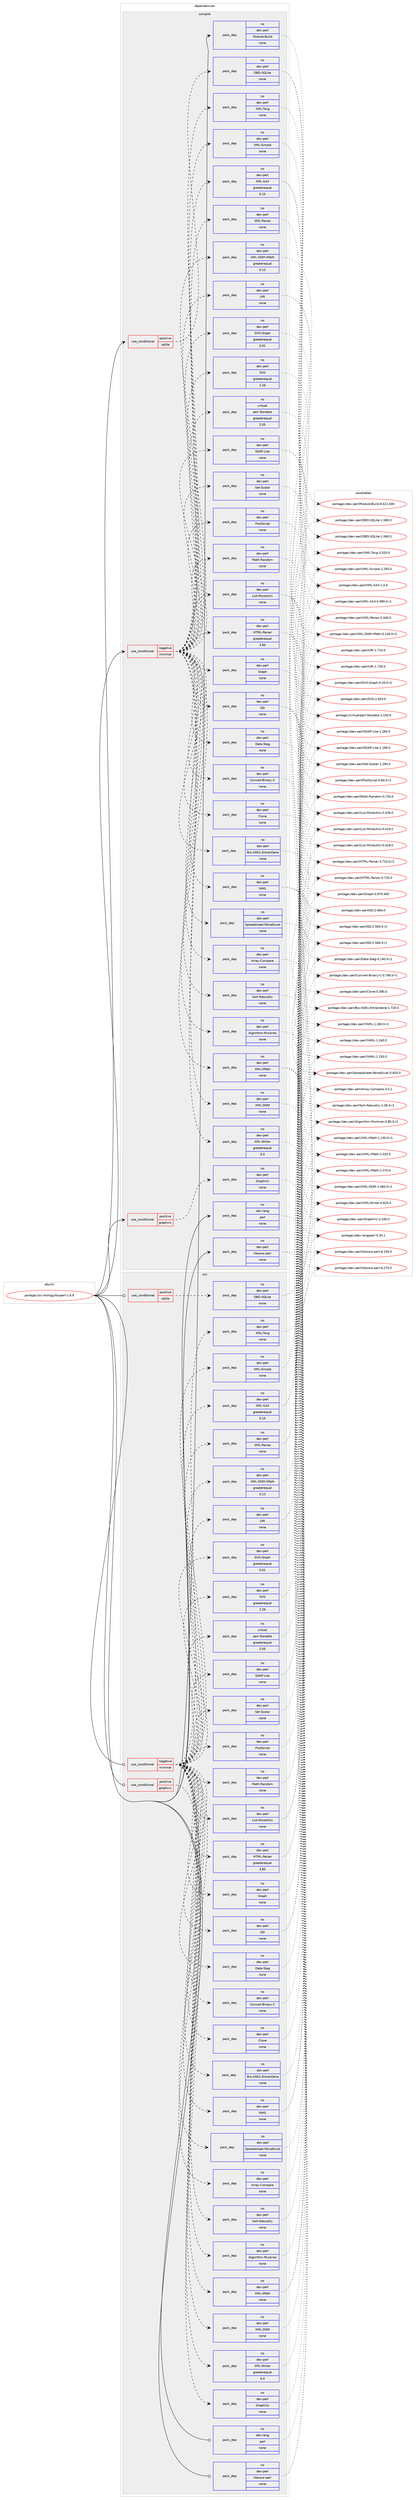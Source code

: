 digraph prolog {

# *************
# Graph options
# *************

newrank=true;
concentrate=true;
compound=true;
graph [rankdir=LR,fontname=Helvetica,fontsize=10,ranksep=1.5];#, ranksep=2.5, nodesep=0.2];
edge  [arrowhead=vee];
node  [fontname=Helvetica,fontsize=10];

# **********
# The ebuild
# **********

subgraph cluster_leftcol {
color=gray;
rank=same;
label=<<i>ebuild</i>>;
id [label="portage://sci-biology/bioperl-1.6.9", color=red, width=4, href="../sci-biology/bioperl-1.6.9.svg"];
}

# ****************
# The dependencies
# ****************

subgraph cluster_midcol {
color=gray;
label=<<i>dependencies</i>>;
subgraph cluster_compile {
fillcolor="#eeeeee";
style=filled;
label=<<i>compile</i>>;
subgraph cond8008 {
dependency44422 [label=<<TABLE BORDER="0" CELLBORDER="1" CELLSPACING="0" CELLPADDING="4"><TR><TD ROWSPAN="3" CELLPADDING="10">use_conditional</TD></TR><TR><TD>negative</TD></TR><TR><TD>minimal</TD></TR></TABLE>>, shape=none, color=red];
subgraph pack35465 {
dependency44423 [label=<<TABLE BORDER="0" CELLBORDER="1" CELLSPACING="0" CELLPADDING="4" WIDTH="220"><TR><TD ROWSPAN="6" CELLPADDING="30">pack_dep</TD></TR><TR><TD WIDTH="110">no</TD></TR><TR><TD>dev-perl</TD></TR><TR><TD>Algorithm-Munkres</TD></TR><TR><TD>none</TD></TR><TR><TD></TD></TR></TABLE>>, shape=none, color=blue];
}
dependency44422:e -> dependency44423:w [weight=20,style="dashed",arrowhead="vee"];
subgraph pack35466 {
dependency44424 [label=<<TABLE BORDER="0" CELLBORDER="1" CELLSPACING="0" CELLPADDING="4" WIDTH="220"><TR><TD ROWSPAN="6" CELLPADDING="30">pack_dep</TD></TR><TR><TD WIDTH="110">no</TD></TR><TR><TD>dev-perl</TD></TR><TR><TD>Array-Compare</TD></TR><TR><TD>none</TD></TR><TR><TD></TD></TR></TABLE>>, shape=none, color=blue];
}
dependency44422:e -> dependency44424:w [weight=20,style="dashed",arrowhead="vee"];
subgraph pack35467 {
dependency44425 [label=<<TABLE BORDER="0" CELLBORDER="1" CELLSPACING="0" CELLPADDING="4" WIDTH="220"><TR><TD ROWSPAN="6" CELLPADDING="30">pack_dep</TD></TR><TR><TD WIDTH="110">no</TD></TR><TR><TD>dev-perl</TD></TR><TR><TD>YAML</TD></TR><TR><TD>none</TD></TR><TR><TD></TD></TR></TABLE>>, shape=none, color=blue];
}
dependency44422:e -> dependency44425:w [weight=20,style="dashed",arrowhead="vee"];
subgraph pack35468 {
dependency44426 [label=<<TABLE BORDER="0" CELLBORDER="1" CELLSPACING="0" CELLPADDING="4" WIDTH="220"><TR><TD ROWSPAN="6" CELLPADDING="30">pack_dep</TD></TR><TR><TD WIDTH="110">no</TD></TR><TR><TD>dev-perl</TD></TR><TR><TD>Bio-ASN1-EntrezGene</TD></TR><TR><TD>none</TD></TR><TR><TD></TD></TR></TABLE>>, shape=none, color=blue];
}
dependency44422:e -> dependency44426:w [weight=20,style="dashed",arrowhead="vee"];
subgraph pack35469 {
dependency44427 [label=<<TABLE BORDER="0" CELLBORDER="1" CELLSPACING="0" CELLPADDING="4" WIDTH="220"><TR><TD ROWSPAN="6" CELLPADDING="30">pack_dep</TD></TR><TR><TD WIDTH="110">no</TD></TR><TR><TD>dev-perl</TD></TR><TR><TD>Clone</TD></TR><TR><TD>none</TD></TR><TR><TD></TD></TR></TABLE>>, shape=none, color=blue];
}
dependency44422:e -> dependency44427:w [weight=20,style="dashed",arrowhead="vee"];
subgraph pack35470 {
dependency44428 [label=<<TABLE BORDER="0" CELLBORDER="1" CELLSPACING="0" CELLPADDING="4" WIDTH="220"><TR><TD ROWSPAN="6" CELLPADDING="30">pack_dep</TD></TR><TR><TD WIDTH="110">no</TD></TR><TR><TD>dev-perl</TD></TR><TR><TD>Convert-Binary-C</TD></TR><TR><TD>none</TD></TR><TR><TD></TD></TR></TABLE>>, shape=none, color=blue];
}
dependency44422:e -> dependency44428:w [weight=20,style="dashed",arrowhead="vee"];
subgraph pack35471 {
dependency44429 [label=<<TABLE BORDER="0" CELLBORDER="1" CELLSPACING="0" CELLPADDING="4" WIDTH="220"><TR><TD ROWSPAN="6" CELLPADDING="30">pack_dep</TD></TR><TR><TD WIDTH="110">no</TD></TR><TR><TD>dev-perl</TD></TR><TR><TD>Data-Stag</TD></TR><TR><TD>none</TD></TR><TR><TD></TD></TR></TABLE>>, shape=none, color=blue];
}
dependency44422:e -> dependency44429:w [weight=20,style="dashed",arrowhead="vee"];
subgraph pack35472 {
dependency44430 [label=<<TABLE BORDER="0" CELLBORDER="1" CELLSPACING="0" CELLPADDING="4" WIDTH="220"><TR><TD ROWSPAN="6" CELLPADDING="30">pack_dep</TD></TR><TR><TD WIDTH="110">no</TD></TR><TR><TD>dev-perl</TD></TR><TR><TD>GD</TD></TR><TR><TD>none</TD></TR><TR><TD></TD></TR></TABLE>>, shape=none, color=blue];
}
dependency44422:e -> dependency44430:w [weight=20,style="dashed",arrowhead="vee"];
subgraph pack35473 {
dependency44431 [label=<<TABLE BORDER="0" CELLBORDER="1" CELLSPACING="0" CELLPADDING="4" WIDTH="220"><TR><TD ROWSPAN="6" CELLPADDING="30">pack_dep</TD></TR><TR><TD WIDTH="110">no</TD></TR><TR><TD>dev-perl</TD></TR><TR><TD>Graph</TD></TR><TR><TD>none</TD></TR><TR><TD></TD></TR></TABLE>>, shape=none, color=blue];
}
dependency44422:e -> dependency44431:w [weight=20,style="dashed",arrowhead="vee"];
subgraph pack35474 {
dependency44432 [label=<<TABLE BORDER="0" CELLBORDER="1" CELLSPACING="0" CELLPADDING="4" WIDTH="220"><TR><TD ROWSPAN="6" CELLPADDING="30">pack_dep</TD></TR><TR><TD WIDTH="110">no</TD></TR><TR><TD>dev-perl</TD></TR><TR><TD>HTML-Parser</TD></TR><TR><TD>greaterequal</TD></TR><TR><TD>3.60</TD></TR></TABLE>>, shape=none, color=blue];
}
dependency44422:e -> dependency44432:w [weight=20,style="dashed",arrowhead="vee"];
subgraph pack35475 {
dependency44433 [label=<<TABLE BORDER="0" CELLBORDER="1" CELLSPACING="0" CELLPADDING="4" WIDTH="220"><TR><TD ROWSPAN="6" CELLPADDING="30">pack_dep</TD></TR><TR><TD WIDTH="110">no</TD></TR><TR><TD>dev-perl</TD></TR><TR><TD>List-MoreUtils</TD></TR><TR><TD>none</TD></TR><TR><TD></TD></TR></TABLE>>, shape=none, color=blue];
}
dependency44422:e -> dependency44433:w [weight=20,style="dashed",arrowhead="vee"];
subgraph pack35476 {
dependency44434 [label=<<TABLE BORDER="0" CELLBORDER="1" CELLSPACING="0" CELLPADDING="4" WIDTH="220"><TR><TD ROWSPAN="6" CELLPADDING="30">pack_dep</TD></TR><TR><TD WIDTH="110">no</TD></TR><TR><TD>dev-perl</TD></TR><TR><TD>Math-Random</TD></TR><TR><TD>none</TD></TR><TR><TD></TD></TR></TABLE>>, shape=none, color=blue];
}
dependency44422:e -> dependency44434:w [weight=20,style="dashed",arrowhead="vee"];
subgraph pack35477 {
dependency44435 [label=<<TABLE BORDER="0" CELLBORDER="1" CELLSPACING="0" CELLPADDING="4" WIDTH="220"><TR><TD ROWSPAN="6" CELLPADDING="30">pack_dep</TD></TR><TR><TD WIDTH="110">no</TD></TR><TR><TD>dev-perl</TD></TR><TR><TD>PostScript</TD></TR><TR><TD>none</TD></TR><TR><TD></TD></TR></TABLE>>, shape=none, color=blue];
}
dependency44422:e -> dependency44435:w [weight=20,style="dashed",arrowhead="vee"];
subgraph pack35478 {
dependency44436 [label=<<TABLE BORDER="0" CELLBORDER="1" CELLSPACING="0" CELLPADDING="4" WIDTH="220"><TR><TD ROWSPAN="6" CELLPADDING="30">pack_dep</TD></TR><TR><TD WIDTH="110">no</TD></TR><TR><TD>dev-perl</TD></TR><TR><TD>Set-Scalar</TD></TR><TR><TD>none</TD></TR><TR><TD></TD></TR></TABLE>>, shape=none, color=blue];
}
dependency44422:e -> dependency44436:w [weight=20,style="dashed",arrowhead="vee"];
subgraph pack35479 {
dependency44437 [label=<<TABLE BORDER="0" CELLBORDER="1" CELLSPACING="0" CELLPADDING="4" WIDTH="220"><TR><TD ROWSPAN="6" CELLPADDING="30">pack_dep</TD></TR><TR><TD WIDTH="110">no</TD></TR><TR><TD>dev-perl</TD></TR><TR><TD>SOAP-Lite</TD></TR><TR><TD>none</TD></TR><TR><TD></TD></TR></TABLE>>, shape=none, color=blue];
}
dependency44422:e -> dependency44437:w [weight=20,style="dashed",arrowhead="vee"];
subgraph pack35480 {
dependency44438 [label=<<TABLE BORDER="0" CELLBORDER="1" CELLSPACING="0" CELLPADDING="4" WIDTH="220"><TR><TD ROWSPAN="6" CELLPADDING="30">pack_dep</TD></TR><TR><TD WIDTH="110">no</TD></TR><TR><TD>dev-perl</TD></TR><TR><TD>Sort-Naturally</TD></TR><TR><TD>none</TD></TR><TR><TD></TD></TR></TABLE>>, shape=none, color=blue];
}
dependency44422:e -> dependency44438:w [weight=20,style="dashed",arrowhead="vee"];
subgraph pack35481 {
dependency44439 [label=<<TABLE BORDER="0" CELLBORDER="1" CELLSPACING="0" CELLPADDING="4" WIDTH="220"><TR><TD ROWSPAN="6" CELLPADDING="30">pack_dep</TD></TR><TR><TD WIDTH="110">no</TD></TR><TR><TD>dev-perl</TD></TR><TR><TD>Spreadsheet-ParseExcel</TD></TR><TR><TD>none</TD></TR><TR><TD></TD></TR></TABLE>>, shape=none, color=blue];
}
dependency44422:e -> dependency44439:w [weight=20,style="dashed",arrowhead="vee"];
subgraph pack35482 {
dependency44440 [label=<<TABLE BORDER="0" CELLBORDER="1" CELLSPACING="0" CELLPADDING="4" WIDTH="220"><TR><TD ROWSPAN="6" CELLPADDING="30">pack_dep</TD></TR><TR><TD WIDTH="110">no</TD></TR><TR><TD>virtual</TD></TR><TR><TD>perl-Storable</TD></TR><TR><TD>greaterequal</TD></TR><TR><TD>2.05</TD></TR></TABLE>>, shape=none, color=blue];
}
dependency44422:e -> dependency44440:w [weight=20,style="dashed",arrowhead="vee"];
subgraph pack35483 {
dependency44441 [label=<<TABLE BORDER="0" CELLBORDER="1" CELLSPACING="0" CELLPADDING="4" WIDTH="220"><TR><TD ROWSPAN="6" CELLPADDING="30">pack_dep</TD></TR><TR><TD WIDTH="110">no</TD></TR><TR><TD>dev-perl</TD></TR><TR><TD>SVG</TD></TR><TR><TD>greaterequal</TD></TR><TR><TD>2.26</TD></TR></TABLE>>, shape=none, color=blue];
}
dependency44422:e -> dependency44441:w [weight=20,style="dashed",arrowhead="vee"];
subgraph pack35484 {
dependency44442 [label=<<TABLE BORDER="0" CELLBORDER="1" CELLSPACING="0" CELLPADDING="4" WIDTH="220"><TR><TD ROWSPAN="6" CELLPADDING="30">pack_dep</TD></TR><TR><TD WIDTH="110">no</TD></TR><TR><TD>dev-perl</TD></TR><TR><TD>SVG-Graph</TD></TR><TR><TD>greaterequal</TD></TR><TR><TD>0.01</TD></TR></TABLE>>, shape=none, color=blue];
}
dependency44422:e -> dependency44442:w [weight=20,style="dashed",arrowhead="vee"];
subgraph pack35485 {
dependency44443 [label=<<TABLE BORDER="0" CELLBORDER="1" CELLSPACING="0" CELLPADDING="4" WIDTH="220"><TR><TD ROWSPAN="6" CELLPADDING="30">pack_dep</TD></TR><TR><TD WIDTH="110">no</TD></TR><TR><TD>dev-perl</TD></TR><TR><TD>URI</TD></TR><TR><TD>none</TD></TR><TR><TD></TD></TR></TABLE>>, shape=none, color=blue];
}
dependency44422:e -> dependency44443:w [weight=20,style="dashed",arrowhead="vee"];
subgraph pack35486 {
dependency44444 [label=<<TABLE BORDER="0" CELLBORDER="1" CELLSPACING="0" CELLPADDING="4" WIDTH="220"><TR><TD ROWSPAN="6" CELLPADDING="30">pack_dep</TD></TR><TR><TD WIDTH="110">no</TD></TR><TR><TD>dev-perl</TD></TR><TR><TD>XML-DOM-XPath</TD></TR><TR><TD>greaterequal</TD></TR><TR><TD>0.13</TD></TR></TABLE>>, shape=none, color=blue];
}
dependency44422:e -> dependency44444:w [weight=20,style="dashed",arrowhead="vee"];
subgraph pack35487 {
dependency44445 [label=<<TABLE BORDER="0" CELLBORDER="1" CELLSPACING="0" CELLPADDING="4" WIDTH="220"><TR><TD ROWSPAN="6" CELLPADDING="30">pack_dep</TD></TR><TR><TD WIDTH="110">no</TD></TR><TR><TD>dev-perl</TD></TR><TR><TD>XML-Parser</TD></TR><TR><TD>none</TD></TR><TR><TD></TD></TR></TABLE>>, shape=none, color=blue];
}
dependency44422:e -> dependency44445:w [weight=20,style="dashed",arrowhead="vee"];
subgraph pack35488 {
dependency44446 [label=<<TABLE BORDER="0" CELLBORDER="1" CELLSPACING="0" CELLPADDING="4" WIDTH="220"><TR><TD ROWSPAN="6" CELLPADDING="30">pack_dep</TD></TR><TR><TD WIDTH="110">no</TD></TR><TR><TD>dev-perl</TD></TR><TR><TD>XML-SAX</TD></TR><TR><TD>greaterequal</TD></TR><TR><TD>0.15</TD></TR></TABLE>>, shape=none, color=blue];
}
dependency44422:e -> dependency44446:w [weight=20,style="dashed",arrowhead="vee"];
subgraph pack35489 {
dependency44447 [label=<<TABLE BORDER="0" CELLBORDER="1" CELLSPACING="0" CELLPADDING="4" WIDTH="220"><TR><TD ROWSPAN="6" CELLPADDING="30">pack_dep</TD></TR><TR><TD WIDTH="110">no</TD></TR><TR><TD>dev-perl</TD></TR><TR><TD>XML-Simple</TD></TR><TR><TD>none</TD></TR><TR><TD></TD></TR></TABLE>>, shape=none, color=blue];
}
dependency44422:e -> dependency44447:w [weight=20,style="dashed",arrowhead="vee"];
subgraph pack35490 {
dependency44448 [label=<<TABLE BORDER="0" CELLBORDER="1" CELLSPACING="0" CELLPADDING="4" WIDTH="220"><TR><TD ROWSPAN="6" CELLPADDING="30">pack_dep</TD></TR><TR><TD WIDTH="110">no</TD></TR><TR><TD>dev-perl</TD></TR><TR><TD>XML-Twig</TD></TR><TR><TD>none</TD></TR><TR><TD></TD></TR></TABLE>>, shape=none, color=blue];
}
dependency44422:e -> dependency44448:w [weight=20,style="dashed",arrowhead="vee"];
subgraph pack35491 {
dependency44449 [label=<<TABLE BORDER="0" CELLBORDER="1" CELLSPACING="0" CELLPADDING="4" WIDTH="220"><TR><TD ROWSPAN="6" CELLPADDING="30">pack_dep</TD></TR><TR><TD WIDTH="110">no</TD></TR><TR><TD>dev-perl</TD></TR><TR><TD>XML-Writer</TD></TR><TR><TD>greaterequal</TD></TR><TR><TD>0.4</TD></TR></TABLE>>, shape=none, color=blue];
}
dependency44422:e -> dependency44449:w [weight=20,style="dashed",arrowhead="vee"];
subgraph pack35492 {
dependency44450 [label=<<TABLE BORDER="0" CELLBORDER="1" CELLSPACING="0" CELLPADDING="4" WIDTH="220"><TR><TD ROWSPAN="6" CELLPADDING="30">pack_dep</TD></TR><TR><TD WIDTH="110">no</TD></TR><TR><TD>dev-perl</TD></TR><TR><TD>XML-DOM</TD></TR><TR><TD>none</TD></TR><TR><TD></TD></TR></TABLE>>, shape=none, color=blue];
}
dependency44422:e -> dependency44450:w [weight=20,style="dashed",arrowhead="vee"];
subgraph pack35493 {
dependency44451 [label=<<TABLE BORDER="0" CELLBORDER="1" CELLSPACING="0" CELLPADDING="4" WIDTH="220"><TR><TD ROWSPAN="6" CELLPADDING="30">pack_dep</TD></TR><TR><TD WIDTH="110">no</TD></TR><TR><TD>dev-perl</TD></TR><TR><TD>XML-XPath</TD></TR><TR><TD>none</TD></TR><TR><TD></TD></TR></TABLE>>, shape=none, color=blue];
}
dependency44422:e -> dependency44451:w [weight=20,style="dashed",arrowhead="vee"];
}
id:e -> dependency44422:w [weight=20,style="solid",arrowhead="vee"];
subgraph cond8009 {
dependency44452 [label=<<TABLE BORDER="0" CELLBORDER="1" CELLSPACING="0" CELLPADDING="4"><TR><TD ROWSPAN="3" CELLPADDING="10">use_conditional</TD></TR><TR><TD>positive</TD></TR><TR><TD>graphviz</TD></TR></TABLE>>, shape=none, color=red];
subgraph pack35494 {
dependency44453 [label=<<TABLE BORDER="0" CELLBORDER="1" CELLSPACING="0" CELLPADDING="4" WIDTH="220"><TR><TD ROWSPAN="6" CELLPADDING="30">pack_dep</TD></TR><TR><TD WIDTH="110">no</TD></TR><TR><TD>dev-perl</TD></TR><TR><TD>GraphViz</TD></TR><TR><TD>none</TD></TR><TR><TD></TD></TR></TABLE>>, shape=none, color=blue];
}
dependency44452:e -> dependency44453:w [weight=20,style="dashed",arrowhead="vee"];
}
id:e -> dependency44452:w [weight=20,style="solid",arrowhead="vee"];
subgraph cond8010 {
dependency44454 [label=<<TABLE BORDER="0" CELLBORDER="1" CELLSPACING="0" CELLPADDING="4"><TR><TD ROWSPAN="3" CELLPADDING="10">use_conditional</TD></TR><TR><TD>positive</TD></TR><TR><TD>sqlite</TD></TR></TABLE>>, shape=none, color=red];
subgraph pack35495 {
dependency44455 [label=<<TABLE BORDER="0" CELLBORDER="1" CELLSPACING="0" CELLPADDING="4" WIDTH="220"><TR><TD ROWSPAN="6" CELLPADDING="30">pack_dep</TD></TR><TR><TD WIDTH="110">no</TD></TR><TR><TD>dev-perl</TD></TR><TR><TD>DBD-SQLite</TD></TR><TR><TD>none</TD></TR><TR><TD></TD></TR></TABLE>>, shape=none, color=blue];
}
dependency44454:e -> dependency44455:w [weight=20,style="dashed",arrowhead="vee"];
}
id:e -> dependency44454:w [weight=20,style="solid",arrowhead="vee"];
subgraph pack35496 {
dependency44456 [label=<<TABLE BORDER="0" CELLBORDER="1" CELLSPACING="0" CELLPADDING="4" WIDTH="220"><TR><TD ROWSPAN="6" CELLPADDING="30">pack_dep</TD></TR><TR><TD WIDTH="110">no</TD></TR><TR><TD>dev-lang</TD></TR><TR><TD>perl</TD></TR><TR><TD>none</TD></TR><TR><TD></TD></TR></TABLE>>, shape=none, color=blue];
}
id:e -> dependency44456:w [weight=20,style="solid",arrowhead="vee"];
subgraph pack35497 {
dependency44457 [label=<<TABLE BORDER="0" CELLBORDER="1" CELLSPACING="0" CELLPADDING="4" WIDTH="220"><TR><TD ROWSPAN="6" CELLPADDING="30">pack_dep</TD></TR><TR><TD WIDTH="110">no</TD></TR><TR><TD>dev-perl</TD></TR><TR><TD>Module-Build</TD></TR><TR><TD>none</TD></TR><TR><TD></TD></TR></TABLE>>, shape=none, color=blue];
}
id:e -> dependency44457:w [weight=20,style="solid",arrowhead="vee"];
subgraph pack35498 {
dependency44458 [label=<<TABLE BORDER="0" CELLBORDER="1" CELLSPACING="0" CELLPADDING="4" WIDTH="220"><TR><TD ROWSPAN="6" CELLPADDING="30">pack_dep</TD></TR><TR><TD WIDTH="110">no</TD></TR><TR><TD>dev-perl</TD></TR><TR><TD>libwww-perl</TD></TR><TR><TD>none</TD></TR><TR><TD></TD></TR></TABLE>>, shape=none, color=blue];
}
id:e -> dependency44458:w [weight=20,style="solid",arrowhead="vee"];
}
subgraph cluster_compileandrun {
fillcolor="#eeeeee";
style=filled;
label=<<i>compile and run</i>>;
}
subgraph cluster_run {
fillcolor="#eeeeee";
style=filled;
label=<<i>run</i>>;
subgraph cond8011 {
dependency44459 [label=<<TABLE BORDER="0" CELLBORDER="1" CELLSPACING="0" CELLPADDING="4"><TR><TD ROWSPAN="3" CELLPADDING="10">use_conditional</TD></TR><TR><TD>negative</TD></TR><TR><TD>minimal</TD></TR></TABLE>>, shape=none, color=red];
subgraph pack35499 {
dependency44460 [label=<<TABLE BORDER="0" CELLBORDER="1" CELLSPACING="0" CELLPADDING="4" WIDTH="220"><TR><TD ROWSPAN="6" CELLPADDING="30">pack_dep</TD></TR><TR><TD WIDTH="110">no</TD></TR><TR><TD>dev-perl</TD></TR><TR><TD>Algorithm-Munkres</TD></TR><TR><TD>none</TD></TR><TR><TD></TD></TR></TABLE>>, shape=none, color=blue];
}
dependency44459:e -> dependency44460:w [weight=20,style="dashed",arrowhead="vee"];
subgraph pack35500 {
dependency44461 [label=<<TABLE BORDER="0" CELLBORDER="1" CELLSPACING="0" CELLPADDING="4" WIDTH="220"><TR><TD ROWSPAN="6" CELLPADDING="30">pack_dep</TD></TR><TR><TD WIDTH="110">no</TD></TR><TR><TD>dev-perl</TD></TR><TR><TD>Array-Compare</TD></TR><TR><TD>none</TD></TR><TR><TD></TD></TR></TABLE>>, shape=none, color=blue];
}
dependency44459:e -> dependency44461:w [weight=20,style="dashed",arrowhead="vee"];
subgraph pack35501 {
dependency44462 [label=<<TABLE BORDER="0" CELLBORDER="1" CELLSPACING="0" CELLPADDING="4" WIDTH="220"><TR><TD ROWSPAN="6" CELLPADDING="30">pack_dep</TD></TR><TR><TD WIDTH="110">no</TD></TR><TR><TD>dev-perl</TD></TR><TR><TD>YAML</TD></TR><TR><TD>none</TD></TR><TR><TD></TD></TR></TABLE>>, shape=none, color=blue];
}
dependency44459:e -> dependency44462:w [weight=20,style="dashed",arrowhead="vee"];
subgraph pack35502 {
dependency44463 [label=<<TABLE BORDER="0" CELLBORDER="1" CELLSPACING="0" CELLPADDING="4" WIDTH="220"><TR><TD ROWSPAN="6" CELLPADDING="30">pack_dep</TD></TR><TR><TD WIDTH="110">no</TD></TR><TR><TD>dev-perl</TD></TR><TR><TD>Bio-ASN1-EntrezGene</TD></TR><TR><TD>none</TD></TR><TR><TD></TD></TR></TABLE>>, shape=none, color=blue];
}
dependency44459:e -> dependency44463:w [weight=20,style="dashed",arrowhead="vee"];
subgraph pack35503 {
dependency44464 [label=<<TABLE BORDER="0" CELLBORDER="1" CELLSPACING="0" CELLPADDING="4" WIDTH="220"><TR><TD ROWSPAN="6" CELLPADDING="30">pack_dep</TD></TR><TR><TD WIDTH="110">no</TD></TR><TR><TD>dev-perl</TD></TR><TR><TD>Clone</TD></TR><TR><TD>none</TD></TR><TR><TD></TD></TR></TABLE>>, shape=none, color=blue];
}
dependency44459:e -> dependency44464:w [weight=20,style="dashed",arrowhead="vee"];
subgraph pack35504 {
dependency44465 [label=<<TABLE BORDER="0" CELLBORDER="1" CELLSPACING="0" CELLPADDING="4" WIDTH="220"><TR><TD ROWSPAN="6" CELLPADDING="30">pack_dep</TD></TR><TR><TD WIDTH="110">no</TD></TR><TR><TD>dev-perl</TD></TR><TR><TD>Convert-Binary-C</TD></TR><TR><TD>none</TD></TR><TR><TD></TD></TR></TABLE>>, shape=none, color=blue];
}
dependency44459:e -> dependency44465:w [weight=20,style="dashed",arrowhead="vee"];
subgraph pack35505 {
dependency44466 [label=<<TABLE BORDER="0" CELLBORDER="1" CELLSPACING="0" CELLPADDING="4" WIDTH="220"><TR><TD ROWSPAN="6" CELLPADDING="30">pack_dep</TD></TR><TR><TD WIDTH="110">no</TD></TR><TR><TD>dev-perl</TD></TR><TR><TD>Data-Stag</TD></TR><TR><TD>none</TD></TR><TR><TD></TD></TR></TABLE>>, shape=none, color=blue];
}
dependency44459:e -> dependency44466:w [weight=20,style="dashed",arrowhead="vee"];
subgraph pack35506 {
dependency44467 [label=<<TABLE BORDER="0" CELLBORDER="1" CELLSPACING="0" CELLPADDING="4" WIDTH="220"><TR><TD ROWSPAN="6" CELLPADDING="30">pack_dep</TD></TR><TR><TD WIDTH="110">no</TD></TR><TR><TD>dev-perl</TD></TR><TR><TD>GD</TD></TR><TR><TD>none</TD></TR><TR><TD></TD></TR></TABLE>>, shape=none, color=blue];
}
dependency44459:e -> dependency44467:w [weight=20,style="dashed",arrowhead="vee"];
subgraph pack35507 {
dependency44468 [label=<<TABLE BORDER="0" CELLBORDER="1" CELLSPACING="0" CELLPADDING="4" WIDTH="220"><TR><TD ROWSPAN="6" CELLPADDING="30">pack_dep</TD></TR><TR><TD WIDTH="110">no</TD></TR><TR><TD>dev-perl</TD></TR><TR><TD>Graph</TD></TR><TR><TD>none</TD></TR><TR><TD></TD></TR></TABLE>>, shape=none, color=blue];
}
dependency44459:e -> dependency44468:w [weight=20,style="dashed",arrowhead="vee"];
subgraph pack35508 {
dependency44469 [label=<<TABLE BORDER="0" CELLBORDER="1" CELLSPACING="0" CELLPADDING="4" WIDTH="220"><TR><TD ROWSPAN="6" CELLPADDING="30">pack_dep</TD></TR><TR><TD WIDTH="110">no</TD></TR><TR><TD>dev-perl</TD></TR><TR><TD>HTML-Parser</TD></TR><TR><TD>greaterequal</TD></TR><TR><TD>3.60</TD></TR></TABLE>>, shape=none, color=blue];
}
dependency44459:e -> dependency44469:w [weight=20,style="dashed",arrowhead="vee"];
subgraph pack35509 {
dependency44470 [label=<<TABLE BORDER="0" CELLBORDER="1" CELLSPACING="0" CELLPADDING="4" WIDTH="220"><TR><TD ROWSPAN="6" CELLPADDING="30">pack_dep</TD></TR><TR><TD WIDTH="110">no</TD></TR><TR><TD>dev-perl</TD></TR><TR><TD>List-MoreUtils</TD></TR><TR><TD>none</TD></TR><TR><TD></TD></TR></TABLE>>, shape=none, color=blue];
}
dependency44459:e -> dependency44470:w [weight=20,style="dashed",arrowhead="vee"];
subgraph pack35510 {
dependency44471 [label=<<TABLE BORDER="0" CELLBORDER="1" CELLSPACING="0" CELLPADDING="4" WIDTH="220"><TR><TD ROWSPAN="6" CELLPADDING="30">pack_dep</TD></TR><TR><TD WIDTH="110">no</TD></TR><TR><TD>dev-perl</TD></TR><TR><TD>Math-Random</TD></TR><TR><TD>none</TD></TR><TR><TD></TD></TR></TABLE>>, shape=none, color=blue];
}
dependency44459:e -> dependency44471:w [weight=20,style="dashed",arrowhead="vee"];
subgraph pack35511 {
dependency44472 [label=<<TABLE BORDER="0" CELLBORDER="1" CELLSPACING="0" CELLPADDING="4" WIDTH="220"><TR><TD ROWSPAN="6" CELLPADDING="30">pack_dep</TD></TR><TR><TD WIDTH="110">no</TD></TR><TR><TD>dev-perl</TD></TR><TR><TD>PostScript</TD></TR><TR><TD>none</TD></TR><TR><TD></TD></TR></TABLE>>, shape=none, color=blue];
}
dependency44459:e -> dependency44472:w [weight=20,style="dashed",arrowhead="vee"];
subgraph pack35512 {
dependency44473 [label=<<TABLE BORDER="0" CELLBORDER="1" CELLSPACING="0" CELLPADDING="4" WIDTH="220"><TR><TD ROWSPAN="6" CELLPADDING="30">pack_dep</TD></TR><TR><TD WIDTH="110">no</TD></TR><TR><TD>dev-perl</TD></TR><TR><TD>Set-Scalar</TD></TR><TR><TD>none</TD></TR><TR><TD></TD></TR></TABLE>>, shape=none, color=blue];
}
dependency44459:e -> dependency44473:w [weight=20,style="dashed",arrowhead="vee"];
subgraph pack35513 {
dependency44474 [label=<<TABLE BORDER="0" CELLBORDER="1" CELLSPACING="0" CELLPADDING="4" WIDTH="220"><TR><TD ROWSPAN="6" CELLPADDING="30">pack_dep</TD></TR><TR><TD WIDTH="110">no</TD></TR><TR><TD>dev-perl</TD></TR><TR><TD>SOAP-Lite</TD></TR><TR><TD>none</TD></TR><TR><TD></TD></TR></TABLE>>, shape=none, color=blue];
}
dependency44459:e -> dependency44474:w [weight=20,style="dashed",arrowhead="vee"];
subgraph pack35514 {
dependency44475 [label=<<TABLE BORDER="0" CELLBORDER="1" CELLSPACING="0" CELLPADDING="4" WIDTH="220"><TR><TD ROWSPAN="6" CELLPADDING="30">pack_dep</TD></TR><TR><TD WIDTH="110">no</TD></TR><TR><TD>dev-perl</TD></TR><TR><TD>Sort-Naturally</TD></TR><TR><TD>none</TD></TR><TR><TD></TD></TR></TABLE>>, shape=none, color=blue];
}
dependency44459:e -> dependency44475:w [weight=20,style="dashed",arrowhead="vee"];
subgraph pack35515 {
dependency44476 [label=<<TABLE BORDER="0" CELLBORDER="1" CELLSPACING="0" CELLPADDING="4" WIDTH="220"><TR><TD ROWSPAN="6" CELLPADDING="30">pack_dep</TD></TR><TR><TD WIDTH="110">no</TD></TR><TR><TD>dev-perl</TD></TR><TR><TD>Spreadsheet-ParseExcel</TD></TR><TR><TD>none</TD></TR><TR><TD></TD></TR></TABLE>>, shape=none, color=blue];
}
dependency44459:e -> dependency44476:w [weight=20,style="dashed",arrowhead="vee"];
subgraph pack35516 {
dependency44477 [label=<<TABLE BORDER="0" CELLBORDER="1" CELLSPACING="0" CELLPADDING="4" WIDTH="220"><TR><TD ROWSPAN="6" CELLPADDING="30">pack_dep</TD></TR><TR><TD WIDTH="110">no</TD></TR><TR><TD>virtual</TD></TR><TR><TD>perl-Storable</TD></TR><TR><TD>greaterequal</TD></TR><TR><TD>2.05</TD></TR></TABLE>>, shape=none, color=blue];
}
dependency44459:e -> dependency44477:w [weight=20,style="dashed",arrowhead="vee"];
subgraph pack35517 {
dependency44478 [label=<<TABLE BORDER="0" CELLBORDER="1" CELLSPACING="0" CELLPADDING="4" WIDTH="220"><TR><TD ROWSPAN="6" CELLPADDING="30">pack_dep</TD></TR><TR><TD WIDTH="110">no</TD></TR><TR><TD>dev-perl</TD></TR><TR><TD>SVG</TD></TR><TR><TD>greaterequal</TD></TR><TR><TD>2.26</TD></TR></TABLE>>, shape=none, color=blue];
}
dependency44459:e -> dependency44478:w [weight=20,style="dashed",arrowhead="vee"];
subgraph pack35518 {
dependency44479 [label=<<TABLE BORDER="0" CELLBORDER="1" CELLSPACING="0" CELLPADDING="4" WIDTH="220"><TR><TD ROWSPAN="6" CELLPADDING="30">pack_dep</TD></TR><TR><TD WIDTH="110">no</TD></TR><TR><TD>dev-perl</TD></TR><TR><TD>SVG-Graph</TD></TR><TR><TD>greaterequal</TD></TR><TR><TD>0.01</TD></TR></TABLE>>, shape=none, color=blue];
}
dependency44459:e -> dependency44479:w [weight=20,style="dashed",arrowhead="vee"];
subgraph pack35519 {
dependency44480 [label=<<TABLE BORDER="0" CELLBORDER="1" CELLSPACING="0" CELLPADDING="4" WIDTH="220"><TR><TD ROWSPAN="6" CELLPADDING="30">pack_dep</TD></TR><TR><TD WIDTH="110">no</TD></TR><TR><TD>dev-perl</TD></TR><TR><TD>URI</TD></TR><TR><TD>none</TD></TR><TR><TD></TD></TR></TABLE>>, shape=none, color=blue];
}
dependency44459:e -> dependency44480:w [weight=20,style="dashed",arrowhead="vee"];
subgraph pack35520 {
dependency44481 [label=<<TABLE BORDER="0" CELLBORDER="1" CELLSPACING="0" CELLPADDING="4" WIDTH="220"><TR><TD ROWSPAN="6" CELLPADDING="30">pack_dep</TD></TR><TR><TD WIDTH="110">no</TD></TR><TR><TD>dev-perl</TD></TR><TR><TD>XML-DOM-XPath</TD></TR><TR><TD>greaterequal</TD></TR><TR><TD>0.13</TD></TR></TABLE>>, shape=none, color=blue];
}
dependency44459:e -> dependency44481:w [weight=20,style="dashed",arrowhead="vee"];
subgraph pack35521 {
dependency44482 [label=<<TABLE BORDER="0" CELLBORDER="1" CELLSPACING="0" CELLPADDING="4" WIDTH="220"><TR><TD ROWSPAN="6" CELLPADDING="30">pack_dep</TD></TR><TR><TD WIDTH="110">no</TD></TR><TR><TD>dev-perl</TD></TR><TR><TD>XML-Parser</TD></TR><TR><TD>none</TD></TR><TR><TD></TD></TR></TABLE>>, shape=none, color=blue];
}
dependency44459:e -> dependency44482:w [weight=20,style="dashed",arrowhead="vee"];
subgraph pack35522 {
dependency44483 [label=<<TABLE BORDER="0" CELLBORDER="1" CELLSPACING="0" CELLPADDING="4" WIDTH="220"><TR><TD ROWSPAN="6" CELLPADDING="30">pack_dep</TD></TR><TR><TD WIDTH="110">no</TD></TR><TR><TD>dev-perl</TD></TR><TR><TD>XML-SAX</TD></TR><TR><TD>greaterequal</TD></TR><TR><TD>0.15</TD></TR></TABLE>>, shape=none, color=blue];
}
dependency44459:e -> dependency44483:w [weight=20,style="dashed",arrowhead="vee"];
subgraph pack35523 {
dependency44484 [label=<<TABLE BORDER="0" CELLBORDER="1" CELLSPACING="0" CELLPADDING="4" WIDTH="220"><TR><TD ROWSPAN="6" CELLPADDING="30">pack_dep</TD></TR><TR><TD WIDTH="110">no</TD></TR><TR><TD>dev-perl</TD></TR><TR><TD>XML-Simple</TD></TR><TR><TD>none</TD></TR><TR><TD></TD></TR></TABLE>>, shape=none, color=blue];
}
dependency44459:e -> dependency44484:w [weight=20,style="dashed",arrowhead="vee"];
subgraph pack35524 {
dependency44485 [label=<<TABLE BORDER="0" CELLBORDER="1" CELLSPACING="0" CELLPADDING="4" WIDTH="220"><TR><TD ROWSPAN="6" CELLPADDING="30">pack_dep</TD></TR><TR><TD WIDTH="110">no</TD></TR><TR><TD>dev-perl</TD></TR><TR><TD>XML-Twig</TD></TR><TR><TD>none</TD></TR><TR><TD></TD></TR></TABLE>>, shape=none, color=blue];
}
dependency44459:e -> dependency44485:w [weight=20,style="dashed",arrowhead="vee"];
subgraph pack35525 {
dependency44486 [label=<<TABLE BORDER="0" CELLBORDER="1" CELLSPACING="0" CELLPADDING="4" WIDTH="220"><TR><TD ROWSPAN="6" CELLPADDING="30">pack_dep</TD></TR><TR><TD WIDTH="110">no</TD></TR><TR><TD>dev-perl</TD></TR><TR><TD>XML-Writer</TD></TR><TR><TD>greaterequal</TD></TR><TR><TD>0.4</TD></TR></TABLE>>, shape=none, color=blue];
}
dependency44459:e -> dependency44486:w [weight=20,style="dashed",arrowhead="vee"];
subgraph pack35526 {
dependency44487 [label=<<TABLE BORDER="0" CELLBORDER="1" CELLSPACING="0" CELLPADDING="4" WIDTH="220"><TR><TD ROWSPAN="6" CELLPADDING="30">pack_dep</TD></TR><TR><TD WIDTH="110">no</TD></TR><TR><TD>dev-perl</TD></TR><TR><TD>XML-DOM</TD></TR><TR><TD>none</TD></TR><TR><TD></TD></TR></TABLE>>, shape=none, color=blue];
}
dependency44459:e -> dependency44487:w [weight=20,style="dashed",arrowhead="vee"];
subgraph pack35527 {
dependency44488 [label=<<TABLE BORDER="0" CELLBORDER="1" CELLSPACING="0" CELLPADDING="4" WIDTH="220"><TR><TD ROWSPAN="6" CELLPADDING="30">pack_dep</TD></TR><TR><TD WIDTH="110">no</TD></TR><TR><TD>dev-perl</TD></TR><TR><TD>XML-XPath</TD></TR><TR><TD>none</TD></TR><TR><TD></TD></TR></TABLE>>, shape=none, color=blue];
}
dependency44459:e -> dependency44488:w [weight=20,style="dashed",arrowhead="vee"];
}
id:e -> dependency44459:w [weight=20,style="solid",arrowhead="odot"];
subgraph cond8012 {
dependency44489 [label=<<TABLE BORDER="0" CELLBORDER="1" CELLSPACING="0" CELLPADDING="4"><TR><TD ROWSPAN="3" CELLPADDING="10">use_conditional</TD></TR><TR><TD>positive</TD></TR><TR><TD>graphviz</TD></TR></TABLE>>, shape=none, color=red];
subgraph pack35528 {
dependency44490 [label=<<TABLE BORDER="0" CELLBORDER="1" CELLSPACING="0" CELLPADDING="4" WIDTH="220"><TR><TD ROWSPAN="6" CELLPADDING="30">pack_dep</TD></TR><TR><TD WIDTH="110">no</TD></TR><TR><TD>dev-perl</TD></TR><TR><TD>GraphViz</TD></TR><TR><TD>none</TD></TR><TR><TD></TD></TR></TABLE>>, shape=none, color=blue];
}
dependency44489:e -> dependency44490:w [weight=20,style="dashed",arrowhead="vee"];
}
id:e -> dependency44489:w [weight=20,style="solid",arrowhead="odot"];
subgraph cond8013 {
dependency44491 [label=<<TABLE BORDER="0" CELLBORDER="1" CELLSPACING="0" CELLPADDING="4"><TR><TD ROWSPAN="3" CELLPADDING="10">use_conditional</TD></TR><TR><TD>positive</TD></TR><TR><TD>sqlite</TD></TR></TABLE>>, shape=none, color=red];
subgraph pack35529 {
dependency44492 [label=<<TABLE BORDER="0" CELLBORDER="1" CELLSPACING="0" CELLPADDING="4" WIDTH="220"><TR><TD ROWSPAN="6" CELLPADDING="30">pack_dep</TD></TR><TR><TD WIDTH="110">no</TD></TR><TR><TD>dev-perl</TD></TR><TR><TD>DBD-SQLite</TD></TR><TR><TD>none</TD></TR><TR><TD></TD></TR></TABLE>>, shape=none, color=blue];
}
dependency44491:e -> dependency44492:w [weight=20,style="dashed",arrowhead="vee"];
}
id:e -> dependency44491:w [weight=20,style="solid",arrowhead="odot"];
subgraph pack35530 {
dependency44493 [label=<<TABLE BORDER="0" CELLBORDER="1" CELLSPACING="0" CELLPADDING="4" WIDTH="220"><TR><TD ROWSPAN="6" CELLPADDING="30">pack_dep</TD></TR><TR><TD WIDTH="110">no</TD></TR><TR><TD>dev-lang</TD></TR><TR><TD>perl</TD></TR><TR><TD>none</TD></TR><TR><TD></TD></TR></TABLE>>, shape=none, color=blue];
}
id:e -> dependency44493:w [weight=20,style="solid",arrowhead="odot"];
subgraph pack35531 {
dependency44494 [label=<<TABLE BORDER="0" CELLBORDER="1" CELLSPACING="0" CELLPADDING="4" WIDTH="220"><TR><TD ROWSPAN="6" CELLPADDING="30">pack_dep</TD></TR><TR><TD WIDTH="110">no</TD></TR><TR><TD>dev-perl</TD></TR><TR><TD>libwww-perl</TD></TR><TR><TD>none</TD></TR><TR><TD></TD></TR></TABLE>>, shape=none, color=blue];
}
id:e -> dependency44494:w [weight=20,style="solid",arrowhead="odot"];
}
}

# **************
# The candidates
# **************

subgraph cluster_choices {
rank=same;
color=gray;
label=<<i>candidates</i>>;

subgraph choice35465 {
color=black;
nodesep=1;
choice1001011184511210111410847651081031111141051161041094577117110107114101115454846564846484511449 [label="portage://dev-perl/Algorithm-Munkres-0.80.0-r1", color=red, width=4,href="../dev-perl/Algorithm-Munkres-0.80.0-r1.svg"];
dependency44423:e -> choice1001011184511210111410847651081031111141051161041094577117110107114101115454846564846484511449:w [style=dotted,weight="100"];
}
subgraph choice35466 {
color=black;
nodesep=1;
choice10010111845112101114108476511411497121456711110911297114101455146484649 [label="portage://dev-perl/Array-Compare-3.0.1", color=red, width=4,href="../dev-perl/Array-Compare-3.0.1.svg"];
dependency44424:e -> choice10010111845112101114108476511411497121456711110911297114101455146484649:w [style=dotted,weight="100"];
}
subgraph choice35467 {
color=black;
nodesep=1;
choice10010111845112101114108478965777645494650544846484511449 [label="portage://dev-perl/YAML-1.260.0-r1", color=red, width=4,href="../dev-perl/YAML-1.260.0-r1.svg"];
choice1001011184511210111410847896577764549465052484648 [label="portage://dev-perl/YAML-1.240.0", color=red, width=4,href="../dev-perl/YAML-1.240.0.svg"];
choice1001011184511210111410847896577764549464953484648 [label="portage://dev-perl/YAML-1.150.0", color=red, width=4,href="../dev-perl/YAML-1.150.0.svg"];
dependency44425:e -> choice10010111845112101114108478965777645494650544846484511449:w [style=dotted,weight="100"];
dependency44425:e -> choice1001011184511210111410847896577764549465052484648:w [style=dotted,weight="100"];
dependency44425:e -> choice1001011184511210111410847896577764549464953484648:w [style=dotted,weight="100"];
}
subgraph choice35468 {
color=black;
nodesep=1;
choice10010111845112101114108476610511145658378494569110116114101122711011101014549465550484648 [label="portage://dev-perl/Bio-ASN1-EntrezGene-1.720.0", color=red, width=4,href="../dev-perl/Bio-ASN1-EntrezGene-1.720.0.svg"];
dependency44426:e -> choice10010111845112101114108476610511145658378494569110116114101122711011101014549465550484648:w [style=dotted,weight="100"];
}
subgraph choice35469 {
color=black;
nodesep=1;
choice1001011184511210111410847671081111101014548465157484648 [label="portage://dev-perl/Clone-0.390.0", color=red, width=4,href="../dev-perl/Clone-0.390.0.svg"];
dependency44427:e -> choice1001011184511210111410847671081111101014548465157484648:w [style=dotted,weight="100"];
}
subgraph choice35470 {
color=black;
nodesep=1;
choice100101118451121011141084767111110118101114116456610511097114121456745484655564846484511449 [label="portage://dev-perl/Convert-Binary-C-0.780.0-r1", color=red, width=4,href="../dev-perl/Convert-Binary-C-0.780.0-r1.svg"];
dependency44428:e -> choice100101118451121011141084767111110118101114116456610511097114121456745484655564846484511449:w [style=dotted,weight="100"];
}
subgraph choice35471 {
color=black;
nodesep=1;
choice100101118451121011141084768971169745831169710345484649524846484511449 [label="portage://dev-perl/Data-Stag-0.140.0-r1", color=red, width=4,href="../dev-perl/Data-Stag-0.140.0-r1.svg"];
dependency44429:e -> choice100101118451121011141084768971169745831169710345484649524846484511449:w [style=dotted,weight="100"];
}
subgraph choice35472 {
color=black;
nodesep=1;
choice100101118451121011141084771684550465454484648 [label="portage://dev-perl/GD-2.660.0", color=red, width=4,href="../dev-perl/GD-2.660.0.svg"];
choice1001011184511210111410847716845504653544846484511450 [label="portage://dev-perl/GD-2.560.0-r2", color=red, width=4,href="../dev-perl/GD-2.560.0-r2.svg"];
choice1001011184511210111410847716845504653544846484511449 [label="portage://dev-perl/GD-2.560.0-r1", color=red, width=4,href="../dev-perl/GD-2.560.0-r1.svg"];
dependency44430:e -> choice100101118451121011141084771684550465454484648:w [style=dotted,weight="100"];
dependency44430:e -> choice1001011184511210111410847716845504653544846484511450:w [style=dotted,weight="100"];
dependency44430:e -> choice1001011184511210111410847716845504653544846484511449:w [style=dotted,weight="100"];
}
subgraph choice35473 {
color=black;
nodesep=1;
choice1001011184511210111410847711149711210445484657554846524848 [label="portage://dev-perl/Graph-0.970.400", color=red, width=4,href="../dev-perl/Graph-0.970.400.svg"];
dependency44431:e -> choice1001011184511210111410847711149711210445484657554846524848:w [style=dotted,weight="100"];
}
subgraph choice35474 {
color=black;
nodesep=1;
choice1001011184511210111410847728477764580971141151011144551465550484648 [label="portage://dev-perl/HTML-Parser-3.720.0", color=red, width=4,href="../dev-perl/HTML-Parser-3.720.0.svg"];
choice10010111845112101114108477284777645809711411510111445514655494846484511449 [label="portage://dev-perl/HTML-Parser-3.710.0-r1", color=red, width=4,href="../dev-perl/HTML-Parser-3.710.0-r1.svg"];
dependency44432:e -> choice1001011184511210111410847728477764580971141151011144551465550484648:w [style=dotted,weight="100"];
dependency44432:e -> choice10010111845112101114108477284777645809711411510111445514655494846484511449:w [style=dotted,weight="100"];
}
subgraph choice35475 {
color=black;
nodesep=1;
choice1001011184511210111410847761051151164577111114101851161051081154548465250544648 [label="portage://dev-perl/List-MoreUtils-0.426.0", color=red, width=4,href="../dev-perl/List-MoreUtils-0.426.0.svg"];
choice1001011184511210111410847761051151164577111114101851161051081154548465249574648 [label="portage://dev-perl/List-MoreUtils-0.419.0", color=red, width=4,href="../dev-perl/List-MoreUtils-0.419.0.svg"];
choice1001011184511210111410847761051151164577111114101851161051081154548465249564648 [label="portage://dev-perl/List-MoreUtils-0.418.0", color=red, width=4,href="../dev-perl/List-MoreUtils-0.418.0.svg"];
dependency44433:e -> choice1001011184511210111410847761051151164577111114101851161051081154548465250544648:w [style=dotted,weight="100"];
dependency44433:e -> choice1001011184511210111410847761051151164577111114101851161051081154548465249574648:w [style=dotted,weight="100"];
dependency44433:e -> choice1001011184511210111410847761051151164577111114101851161051081154548465249564648:w [style=dotted,weight="100"];
}
subgraph choice35476 {
color=black;
nodesep=1;
choice100101118451121011141084777971161044582971101001111094548465550484648 [label="portage://dev-perl/Math-Random-0.720.0", color=red, width=4,href="../dev-perl/Math-Random-0.720.0.svg"];
dependency44434:e -> choice100101118451121011141084777971161044582971101001111094548465550484648:w [style=dotted,weight="100"];
}
subgraph choice35477 {
color=black;
nodesep=1;
choice1001011184511210111410847801111151168399114105112116454846544846484511449 [label="portage://dev-perl/PostScript-0.60.0-r1", color=red, width=4,href="../dev-perl/PostScript-0.60.0-r1.svg"];
dependency44435:e -> choice1001011184511210111410847801111151168399114105112116454846544846484511449:w [style=dotted,weight="100"];
}
subgraph choice35478 {
color=black;
nodesep=1;
choice10010111845112101114108478310111645839997108971144549465057484648 [label="portage://dev-perl/Set-Scalar-1.290.0", color=red, width=4,href="../dev-perl/Set-Scalar-1.290.0.svg"];
dependency44436:e -> choice10010111845112101114108478310111645839997108971144549465057484648:w [style=dotted,weight="100"];
}
subgraph choice35479 {
color=black;
nodesep=1;
choice10010111845112101114108478379658045761051161014549465054484648 [label="portage://dev-perl/SOAP-Lite-1.260.0", color=red, width=4,href="../dev-perl/SOAP-Lite-1.260.0.svg"];
choice10010111845112101114108478379658045761051161014549464957484648 [label="portage://dev-perl/SOAP-Lite-1.190.0", color=red, width=4,href="../dev-perl/SOAP-Lite-1.190.0.svg"];
dependency44437:e -> choice10010111845112101114108478379658045761051161014549465054484648:w [style=dotted,weight="100"];
dependency44437:e -> choice10010111845112101114108478379658045761051161014549464957484648:w [style=dotted,weight="100"];
}
subgraph choice35480 {
color=black;
nodesep=1;
choice10010111845112101114108478311111411645789711611711497108108121454946514846484511449 [label="portage://dev-perl/Sort-Naturally-1.30.0-r1", color=red, width=4,href="../dev-perl/Sort-Naturally-1.30.0-r1.svg"];
dependency44438:e -> choice10010111845112101114108478311111411645789711611711497108108121454946514846484511449:w [style=dotted,weight="100"];
}
subgraph choice35481 {
color=black;
nodesep=1;
choice1001011184511210111410847831121141019710011510410110111645809711411510169120991011084548465453484648 [label="portage://dev-perl/Spreadsheet-ParseExcel-0.650.0", color=red, width=4,href="../dev-perl/Spreadsheet-ParseExcel-0.650.0.svg"];
dependency44439:e -> choice1001011184511210111410847831121141019710011510410110111645809711411510169120991011084548465453484648:w [style=dotted,weight="100"];
}
subgraph choice35482 {
color=black;
nodesep=1;
choice1181051141161179710847112101114108458311611111497981081014551464953484648 [label="portage://virtual/perl-Storable-3.150.0", color=red, width=4,href="../virtual/perl-Storable-3.150.0.svg"];
dependency44440:e -> choice1181051141161179710847112101114108458311611111497981081014551464953484648:w [style=dotted,weight="100"];
}
subgraph choice35483 {
color=black;
nodesep=1;
choice10010111845112101114108478386714550465650484648 [label="portage://dev-perl/SVG-2.820.0", color=red, width=4,href="../dev-perl/SVG-2.820.0.svg"];
dependency44441:e -> choice10010111845112101114108478386714550465650484648:w [style=dotted,weight="100"];
}
subgraph choice35484 {
color=black;
nodesep=1;
choice1001011184511210111410847838671457111497112104454846504846484511449 [label="portage://dev-perl/SVG-Graph-0.20.0-r1", color=red, width=4,href="../dev-perl/SVG-Graph-0.20.0-r1.svg"];
dependency44442:e -> choice1001011184511210111410847838671457111497112104454846504846484511449:w [style=dotted,weight="100"];
}
subgraph choice35485 {
color=black;
nodesep=1;
choice10010111845112101114108478582734549465551484648 [label="portage://dev-perl/URI-1.730.0", color=red, width=4,href="../dev-perl/URI-1.730.0.svg"];
choice10010111845112101114108478582734549465549484648 [label="portage://dev-perl/URI-1.710.0", color=red, width=4,href="../dev-perl/URI-1.710.0.svg"];
dependency44443:e -> choice10010111845112101114108478582734549465551484648:w [style=dotted,weight="100"];
dependency44443:e -> choice10010111845112101114108478582734549465549484648:w [style=dotted,weight="100"];
}
subgraph choice35486 {
color=black;
nodesep=1;
choice1001011184511210111410847887776456879774588809711610445484649524846484511450 [label="portage://dev-perl/XML-DOM-XPath-0.140.0-r2", color=red, width=4,href="../dev-perl/XML-DOM-XPath-0.140.0-r2.svg"];
dependency44444:e -> choice1001011184511210111410847887776456879774588809711610445484649524846484511450:w [style=dotted,weight="100"];
}
subgraph choice35487 {
color=black;
nodesep=1;
choice10010111845112101114108478877764580971141151011144550465252484648 [label="portage://dev-perl/XML-Parser-2.440.0", color=red, width=4,href="../dev-perl/XML-Parser-2.440.0.svg"];
dependency44445:e -> choice10010111845112101114108478877764580971141151011144550465252484648:w [style=dotted,weight="100"];
}
subgraph choice35488 {
color=black;
nodesep=1;
choice100101118451121011141084788777645836588454946484648 [label="portage://dev-perl/XML-SAX-1.0.0", color=red, width=4,href="../dev-perl/XML-SAX-1.0.0.svg"];
choice10010111845112101114108478877764583658845484657574846484511449 [label="portage://dev-perl/XML-SAX-0.990.0-r1", color=red, width=4,href="../dev-perl/XML-SAX-0.990.0-r1.svg"];
dependency44446:e -> choice100101118451121011141084788777645836588454946484648:w [style=dotted,weight="100"];
dependency44446:e -> choice10010111845112101114108478877764583658845484657574846484511449:w [style=dotted,weight="100"];
}
subgraph choice35489 {
color=black;
nodesep=1;
choice100101118451121011141084788777645831051091121081014550465053484648 [label="portage://dev-perl/XML-Simple-2.250.0", color=red, width=4,href="../dev-perl/XML-Simple-2.250.0.svg"];
dependency44447:e -> choice100101118451121011141084788777645831051091121081014550465053484648:w [style=dotted,weight="100"];
}
subgraph choice35490 {
color=black;
nodesep=1;
choice100101118451121011141084788777645841191051034551465350484648 [label="portage://dev-perl/XML-Twig-3.520.0", color=red, width=4,href="../dev-perl/XML-Twig-3.520.0.svg"];
dependency44448:e -> choice100101118451121011141084788777645841191051034551465350484648:w [style=dotted,weight="100"];
}
subgraph choice35491 {
color=black;
nodesep=1;
choice100101118451121011141084788777645871141051161011144548465450534648 [label="portage://dev-perl/XML-Writer-0.625.0", color=red, width=4,href="../dev-perl/XML-Writer-0.625.0.svg"];
dependency44449:e -> choice100101118451121011141084788777645871141051161011144548465450534648:w [style=dotted,weight="100"];
}
subgraph choice35492 {
color=black;
nodesep=1;
choice10010111845112101114108478877764568797745494652544846484511449 [label="portage://dev-perl/XML-DOM-1.460.0-r1", color=red, width=4,href="../dev-perl/XML-DOM-1.460.0-r1.svg"];
dependency44450:e -> choice10010111845112101114108478877764568797745494652544846484511449:w [style=dotted,weight="100"];
}
subgraph choice35493 {
color=black;
nodesep=1;
choice1001011184511210111410847887776458880971161044549465250484648 [label="portage://dev-perl/XML-XPath-1.420.0", color=red, width=4,href="../dev-perl/XML-XPath-1.420.0.svg"];
choice1001011184511210111410847887776458880971161044549465155484648 [label="portage://dev-perl/XML-XPath-1.370.0", color=red, width=4,href="../dev-perl/XML-XPath-1.370.0.svg"];
choice10010111845112101114108478877764588809711610445494649514846484511449 [label="portage://dev-perl/XML-XPath-1.130.0-r1", color=red, width=4,href="../dev-perl/XML-XPath-1.130.0-r1.svg"];
dependency44451:e -> choice1001011184511210111410847887776458880971161044549465250484648:w [style=dotted,weight="100"];
dependency44451:e -> choice1001011184511210111410847887776458880971161044549465155484648:w [style=dotted,weight="100"];
dependency44451:e -> choice10010111845112101114108478877764588809711610445494649514846484511449:w [style=dotted,weight="100"];
}
subgraph choice35494 {
color=black;
nodesep=1;
choice10010111845112101114108477111497112104861051224550465052484648 [label="portage://dev-perl/GraphViz-2.240.0", color=red, width=4,href="../dev-perl/GraphViz-2.240.0.svg"];
dependency44453:e -> choice10010111845112101114108477111497112104861051224550465052484648:w [style=dotted,weight="100"];
}
subgraph choice35495 {
color=black;
nodesep=1;
choice1001011184511210111410847686668458381761051161014549465356484648 [label="portage://dev-perl/DBD-SQLite-1.580.0", color=red, width=4,href="../dev-perl/DBD-SQLite-1.580.0.svg"];
choice1001011184511210111410847686668458381761051161014549465354484648 [label="portage://dev-perl/DBD-SQLite-1.560.0", color=red, width=4,href="../dev-perl/DBD-SQLite-1.560.0.svg"];
dependency44455:e -> choice1001011184511210111410847686668458381761051161014549465356484648:w [style=dotted,weight="100"];
dependency44455:e -> choice1001011184511210111410847686668458381761051161014549465354484648:w [style=dotted,weight="100"];
}
subgraph choice35496 {
color=black;
nodesep=1;
choice10010111845108971101034711210111410845534651484649 [label="portage://dev-lang/perl-5.30.1", color=red, width=4,href="../dev-lang/perl-5.30.1.svg"];
dependency44456:e -> choice10010111845108971101034711210111410845534651484649:w [style=dotted,weight="100"];
}
subgraph choice35497 {
color=black;
nodesep=1;
choice100101118451121011141084777111100117108101456611710510810045484652505046524848 [label="portage://dev-perl/Module-Build-0.422.400", color=red, width=4,href="../dev-perl/Module-Build-0.422.400.svg"];
dependency44457:e -> choice100101118451121011141084777111100117108101456611710510810045484652505046524848:w [style=dotted,weight="100"];
}
subgraph choice35498 {
color=black;
nodesep=1;
choice100101118451121011141084710810598119119119451121011141084554465055484648 [label="portage://dev-perl/libwww-perl-6.270.0", color=red, width=4,href="../dev-perl/libwww-perl-6.270.0.svg"];
choice100101118451121011141084710810598119119119451121011141084554464953484648 [label="portage://dev-perl/libwww-perl-6.150.0", color=red, width=4,href="../dev-perl/libwww-perl-6.150.0.svg"];
dependency44458:e -> choice100101118451121011141084710810598119119119451121011141084554465055484648:w [style=dotted,weight="100"];
dependency44458:e -> choice100101118451121011141084710810598119119119451121011141084554464953484648:w [style=dotted,weight="100"];
}
subgraph choice35499 {
color=black;
nodesep=1;
choice1001011184511210111410847651081031111141051161041094577117110107114101115454846564846484511449 [label="portage://dev-perl/Algorithm-Munkres-0.80.0-r1", color=red, width=4,href="../dev-perl/Algorithm-Munkres-0.80.0-r1.svg"];
dependency44460:e -> choice1001011184511210111410847651081031111141051161041094577117110107114101115454846564846484511449:w [style=dotted,weight="100"];
}
subgraph choice35500 {
color=black;
nodesep=1;
choice10010111845112101114108476511411497121456711110911297114101455146484649 [label="portage://dev-perl/Array-Compare-3.0.1", color=red, width=4,href="../dev-perl/Array-Compare-3.0.1.svg"];
dependency44461:e -> choice10010111845112101114108476511411497121456711110911297114101455146484649:w [style=dotted,weight="100"];
}
subgraph choice35501 {
color=black;
nodesep=1;
choice10010111845112101114108478965777645494650544846484511449 [label="portage://dev-perl/YAML-1.260.0-r1", color=red, width=4,href="../dev-perl/YAML-1.260.0-r1.svg"];
choice1001011184511210111410847896577764549465052484648 [label="portage://dev-perl/YAML-1.240.0", color=red, width=4,href="../dev-perl/YAML-1.240.0.svg"];
choice1001011184511210111410847896577764549464953484648 [label="portage://dev-perl/YAML-1.150.0", color=red, width=4,href="../dev-perl/YAML-1.150.0.svg"];
dependency44462:e -> choice10010111845112101114108478965777645494650544846484511449:w [style=dotted,weight="100"];
dependency44462:e -> choice1001011184511210111410847896577764549465052484648:w [style=dotted,weight="100"];
dependency44462:e -> choice1001011184511210111410847896577764549464953484648:w [style=dotted,weight="100"];
}
subgraph choice35502 {
color=black;
nodesep=1;
choice10010111845112101114108476610511145658378494569110116114101122711011101014549465550484648 [label="portage://dev-perl/Bio-ASN1-EntrezGene-1.720.0", color=red, width=4,href="../dev-perl/Bio-ASN1-EntrezGene-1.720.0.svg"];
dependency44463:e -> choice10010111845112101114108476610511145658378494569110116114101122711011101014549465550484648:w [style=dotted,weight="100"];
}
subgraph choice35503 {
color=black;
nodesep=1;
choice1001011184511210111410847671081111101014548465157484648 [label="portage://dev-perl/Clone-0.390.0", color=red, width=4,href="../dev-perl/Clone-0.390.0.svg"];
dependency44464:e -> choice1001011184511210111410847671081111101014548465157484648:w [style=dotted,weight="100"];
}
subgraph choice35504 {
color=black;
nodesep=1;
choice100101118451121011141084767111110118101114116456610511097114121456745484655564846484511449 [label="portage://dev-perl/Convert-Binary-C-0.780.0-r1", color=red, width=4,href="../dev-perl/Convert-Binary-C-0.780.0-r1.svg"];
dependency44465:e -> choice100101118451121011141084767111110118101114116456610511097114121456745484655564846484511449:w [style=dotted,weight="100"];
}
subgraph choice35505 {
color=black;
nodesep=1;
choice100101118451121011141084768971169745831169710345484649524846484511449 [label="portage://dev-perl/Data-Stag-0.140.0-r1", color=red, width=4,href="../dev-perl/Data-Stag-0.140.0-r1.svg"];
dependency44466:e -> choice100101118451121011141084768971169745831169710345484649524846484511449:w [style=dotted,weight="100"];
}
subgraph choice35506 {
color=black;
nodesep=1;
choice100101118451121011141084771684550465454484648 [label="portage://dev-perl/GD-2.660.0", color=red, width=4,href="../dev-perl/GD-2.660.0.svg"];
choice1001011184511210111410847716845504653544846484511450 [label="portage://dev-perl/GD-2.560.0-r2", color=red, width=4,href="../dev-perl/GD-2.560.0-r2.svg"];
choice1001011184511210111410847716845504653544846484511449 [label="portage://dev-perl/GD-2.560.0-r1", color=red, width=4,href="../dev-perl/GD-2.560.0-r1.svg"];
dependency44467:e -> choice100101118451121011141084771684550465454484648:w [style=dotted,weight="100"];
dependency44467:e -> choice1001011184511210111410847716845504653544846484511450:w [style=dotted,weight="100"];
dependency44467:e -> choice1001011184511210111410847716845504653544846484511449:w [style=dotted,weight="100"];
}
subgraph choice35507 {
color=black;
nodesep=1;
choice1001011184511210111410847711149711210445484657554846524848 [label="portage://dev-perl/Graph-0.970.400", color=red, width=4,href="../dev-perl/Graph-0.970.400.svg"];
dependency44468:e -> choice1001011184511210111410847711149711210445484657554846524848:w [style=dotted,weight="100"];
}
subgraph choice35508 {
color=black;
nodesep=1;
choice1001011184511210111410847728477764580971141151011144551465550484648 [label="portage://dev-perl/HTML-Parser-3.720.0", color=red, width=4,href="../dev-perl/HTML-Parser-3.720.0.svg"];
choice10010111845112101114108477284777645809711411510111445514655494846484511449 [label="portage://dev-perl/HTML-Parser-3.710.0-r1", color=red, width=4,href="../dev-perl/HTML-Parser-3.710.0-r1.svg"];
dependency44469:e -> choice1001011184511210111410847728477764580971141151011144551465550484648:w [style=dotted,weight="100"];
dependency44469:e -> choice10010111845112101114108477284777645809711411510111445514655494846484511449:w [style=dotted,weight="100"];
}
subgraph choice35509 {
color=black;
nodesep=1;
choice1001011184511210111410847761051151164577111114101851161051081154548465250544648 [label="portage://dev-perl/List-MoreUtils-0.426.0", color=red, width=4,href="../dev-perl/List-MoreUtils-0.426.0.svg"];
choice1001011184511210111410847761051151164577111114101851161051081154548465249574648 [label="portage://dev-perl/List-MoreUtils-0.419.0", color=red, width=4,href="../dev-perl/List-MoreUtils-0.419.0.svg"];
choice1001011184511210111410847761051151164577111114101851161051081154548465249564648 [label="portage://dev-perl/List-MoreUtils-0.418.0", color=red, width=4,href="../dev-perl/List-MoreUtils-0.418.0.svg"];
dependency44470:e -> choice1001011184511210111410847761051151164577111114101851161051081154548465250544648:w [style=dotted,weight="100"];
dependency44470:e -> choice1001011184511210111410847761051151164577111114101851161051081154548465249574648:w [style=dotted,weight="100"];
dependency44470:e -> choice1001011184511210111410847761051151164577111114101851161051081154548465249564648:w [style=dotted,weight="100"];
}
subgraph choice35510 {
color=black;
nodesep=1;
choice100101118451121011141084777971161044582971101001111094548465550484648 [label="portage://dev-perl/Math-Random-0.720.0", color=red, width=4,href="../dev-perl/Math-Random-0.720.0.svg"];
dependency44471:e -> choice100101118451121011141084777971161044582971101001111094548465550484648:w [style=dotted,weight="100"];
}
subgraph choice35511 {
color=black;
nodesep=1;
choice1001011184511210111410847801111151168399114105112116454846544846484511449 [label="portage://dev-perl/PostScript-0.60.0-r1", color=red, width=4,href="../dev-perl/PostScript-0.60.0-r1.svg"];
dependency44472:e -> choice1001011184511210111410847801111151168399114105112116454846544846484511449:w [style=dotted,weight="100"];
}
subgraph choice35512 {
color=black;
nodesep=1;
choice10010111845112101114108478310111645839997108971144549465057484648 [label="portage://dev-perl/Set-Scalar-1.290.0", color=red, width=4,href="../dev-perl/Set-Scalar-1.290.0.svg"];
dependency44473:e -> choice10010111845112101114108478310111645839997108971144549465057484648:w [style=dotted,weight="100"];
}
subgraph choice35513 {
color=black;
nodesep=1;
choice10010111845112101114108478379658045761051161014549465054484648 [label="portage://dev-perl/SOAP-Lite-1.260.0", color=red, width=4,href="../dev-perl/SOAP-Lite-1.260.0.svg"];
choice10010111845112101114108478379658045761051161014549464957484648 [label="portage://dev-perl/SOAP-Lite-1.190.0", color=red, width=4,href="../dev-perl/SOAP-Lite-1.190.0.svg"];
dependency44474:e -> choice10010111845112101114108478379658045761051161014549465054484648:w [style=dotted,weight="100"];
dependency44474:e -> choice10010111845112101114108478379658045761051161014549464957484648:w [style=dotted,weight="100"];
}
subgraph choice35514 {
color=black;
nodesep=1;
choice10010111845112101114108478311111411645789711611711497108108121454946514846484511449 [label="portage://dev-perl/Sort-Naturally-1.30.0-r1", color=red, width=4,href="../dev-perl/Sort-Naturally-1.30.0-r1.svg"];
dependency44475:e -> choice10010111845112101114108478311111411645789711611711497108108121454946514846484511449:w [style=dotted,weight="100"];
}
subgraph choice35515 {
color=black;
nodesep=1;
choice1001011184511210111410847831121141019710011510410110111645809711411510169120991011084548465453484648 [label="portage://dev-perl/Spreadsheet-ParseExcel-0.650.0", color=red, width=4,href="../dev-perl/Spreadsheet-ParseExcel-0.650.0.svg"];
dependency44476:e -> choice1001011184511210111410847831121141019710011510410110111645809711411510169120991011084548465453484648:w [style=dotted,weight="100"];
}
subgraph choice35516 {
color=black;
nodesep=1;
choice1181051141161179710847112101114108458311611111497981081014551464953484648 [label="portage://virtual/perl-Storable-3.150.0", color=red, width=4,href="../virtual/perl-Storable-3.150.0.svg"];
dependency44477:e -> choice1181051141161179710847112101114108458311611111497981081014551464953484648:w [style=dotted,weight="100"];
}
subgraph choice35517 {
color=black;
nodesep=1;
choice10010111845112101114108478386714550465650484648 [label="portage://dev-perl/SVG-2.820.0", color=red, width=4,href="../dev-perl/SVG-2.820.0.svg"];
dependency44478:e -> choice10010111845112101114108478386714550465650484648:w [style=dotted,weight="100"];
}
subgraph choice35518 {
color=black;
nodesep=1;
choice1001011184511210111410847838671457111497112104454846504846484511449 [label="portage://dev-perl/SVG-Graph-0.20.0-r1", color=red, width=4,href="../dev-perl/SVG-Graph-0.20.0-r1.svg"];
dependency44479:e -> choice1001011184511210111410847838671457111497112104454846504846484511449:w [style=dotted,weight="100"];
}
subgraph choice35519 {
color=black;
nodesep=1;
choice10010111845112101114108478582734549465551484648 [label="portage://dev-perl/URI-1.730.0", color=red, width=4,href="../dev-perl/URI-1.730.0.svg"];
choice10010111845112101114108478582734549465549484648 [label="portage://dev-perl/URI-1.710.0", color=red, width=4,href="../dev-perl/URI-1.710.0.svg"];
dependency44480:e -> choice10010111845112101114108478582734549465551484648:w [style=dotted,weight="100"];
dependency44480:e -> choice10010111845112101114108478582734549465549484648:w [style=dotted,weight="100"];
}
subgraph choice35520 {
color=black;
nodesep=1;
choice1001011184511210111410847887776456879774588809711610445484649524846484511450 [label="portage://dev-perl/XML-DOM-XPath-0.140.0-r2", color=red, width=4,href="../dev-perl/XML-DOM-XPath-0.140.0-r2.svg"];
dependency44481:e -> choice1001011184511210111410847887776456879774588809711610445484649524846484511450:w [style=dotted,weight="100"];
}
subgraph choice35521 {
color=black;
nodesep=1;
choice10010111845112101114108478877764580971141151011144550465252484648 [label="portage://dev-perl/XML-Parser-2.440.0", color=red, width=4,href="../dev-perl/XML-Parser-2.440.0.svg"];
dependency44482:e -> choice10010111845112101114108478877764580971141151011144550465252484648:w [style=dotted,weight="100"];
}
subgraph choice35522 {
color=black;
nodesep=1;
choice100101118451121011141084788777645836588454946484648 [label="portage://dev-perl/XML-SAX-1.0.0", color=red, width=4,href="../dev-perl/XML-SAX-1.0.0.svg"];
choice10010111845112101114108478877764583658845484657574846484511449 [label="portage://dev-perl/XML-SAX-0.990.0-r1", color=red, width=4,href="../dev-perl/XML-SAX-0.990.0-r1.svg"];
dependency44483:e -> choice100101118451121011141084788777645836588454946484648:w [style=dotted,weight="100"];
dependency44483:e -> choice10010111845112101114108478877764583658845484657574846484511449:w [style=dotted,weight="100"];
}
subgraph choice35523 {
color=black;
nodesep=1;
choice100101118451121011141084788777645831051091121081014550465053484648 [label="portage://dev-perl/XML-Simple-2.250.0", color=red, width=4,href="../dev-perl/XML-Simple-2.250.0.svg"];
dependency44484:e -> choice100101118451121011141084788777645831051091121081014550465053484648:w [style=dotted,weight="100"];
}
subgraph choice35524 {
color=black;
nodesep=1;
choice100101118451121011141084788777645841191051034551465350484648 [label="portage://dev-perl/XML-Twig-3.520.0", color=red, width=4,href="../dev-perl/XML-Twig-3.520.0.svg"];
dependency44485:e -> choice100101118451121011141084788777645841191051034551465350484648:w [style=dotted,weight="100"];
}
subgraph choice35525 {
color=black;
nodesep=1;
choice100101118451121011141084788777645871141051161011144548465450534648 [label="portage://dev-perl/XML-Writer-0.625.0", color=red, width=4,href="../dev-perl/XML-Writer-0.625.0.svg"];
dependency44486:e -> choice100101118451121011141084788777645871141051161011144548465450534648:w [style=dotted,weight="100"];
}
subgraph choice35526 {
color=black;
nodesep=1;
choice10010111845112101114108478877764568797745494652544846484511449 [label="portage://dev-perl/XML-DOM-1.460.0-r1", color=red, width=4,href="../dev-perl/XML-DOM-1.460.0-r1.svg"];
dependency44487:e -> choice10010111845112101114108478877764568797745494652544846484511449:w [style=dotted,weight="100"];
}
subgraph choice35527 {
color=black;
nodesep=1;
choice1001011184511210111410847887776458880971161044549465250484648 [label="portage://dev-perl/XML-XPath-1.420.0", color=red, width=4,href="../dev-perl/XML-XPath-1.420.0.svg"];
choice1001011184511210111410847887776458880971161044549465155484648 [label="portage://dev-perl/XML-XPath-1.370.0", color=red, width=4,href="../dev-perl/XML-XPath-1.370.0.svg"];
choice10010111845112101114108478877764588809711610445494649514846484511449 [label="portage://dev-perl/XML-XPath-1.130.0-r1", color=red, width=4,href="../dev-perl/XML-XPath-1.130.0-r1.svg"];
dependency44488:e -> choice1001011184511210111410847887776458880971161044549465250484648:w [style=dotted,weight="100"];
dependency44488:e -> choice1001011184511210111410847887776458880971161044549465155484648:w [style=dotted,weight="100"];
dependency44488:e -> choice10010111845112101114108478877764588809711610445494649514846484511449:w [style=dotted,weight="100"];
}
subgraph choice35528 {
color=black;
nodesep=1;
choice10010111845112101114108477111497112104861051224550465052484648 [label="portage://dev-perl/GraphViz-2.240.0", color=red, width=4,href="../dev-perl/GraphViz-2.240.0.svg"];
dependency44490:e -> choice10010111845112101114108477111497112104861051224550465052484648:w [style=dotted,weight="100"];
}
subgraph choice35529 {
color=black;
nodesep=1;
choice1001011184511210111410847686668458381761051161014549465356484648 [label="portage://dev-perl/DBD-SQLite-1.580.0", color=red, width=4,href="../dev-perl/DBD-SQLite-1.580.0.svg"];
choice1001011184511210111410847686668458381761051161014549465354484648 [label="portage://dev-perl/DBD-SQLite-1.560.0", color=red, width=4,href="../dev-perl/DBD-SQLite-1.560.0.svg"];
dependency44492:e -> choice1001011184511210111410847686668458381761051161014549465356484648:w [style=dotted,weight="100"];
dependency44492:e -> choice1001011184511210111410847686668458381761051161014549465354484648:w [style=dotted,weight="100"];
}
subgraph choice35530 {
color=black;
nodesep=1;
choice10010111845108971101034711210111410845534651484649 [label="portage://dev-lang/perl-5.30.1", color=red, width=4,href="../dev-lang/perl-5.30.1.svg"];
dependency44493:e -> choice10010111845108971101034711210111410845534651484649:w [style=dotted,weight="100"];
}
subgraph choice35531 {
color=black;
nodesep=1;
choice100101118451121011141084710810598119119119451121011141084554465055484648 [label="portage://dev-perl/libwww-perl-6.270.0", color=red, width=4,href="../dev-perl/libwww-perl-6.270.0.svg"];
choice100101118451121011141084710810598119119119451121011141084554464953484648 [label="portage://dev-perl/libwww-perl-6.150.0", color=red, width=4,href="../dev-perl/libwww-perl-6.150.0.svg"];
dependency44494:e -> choice100101118451121011141084710810598119119119451121011141084554465055484648:w [style=dotted,weight="100"];
dependency44494:e -> choice100101118451121011141084710810598119119119451121011141084554464953484648:w [style=dotted,weight="100"];
}
}

}
